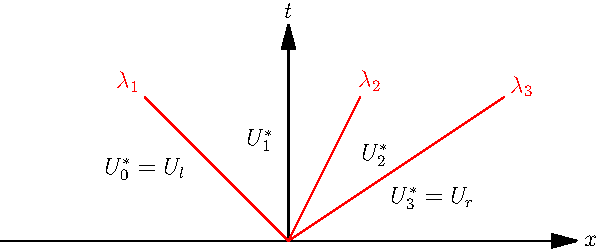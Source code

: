 size(300,0);

real xmin = -20;
real xmax = +20;
real tmax = +15;

pen axis = linewidth(0.8) + linecap(2);
draw( Label("$x$",EndPoint), (xmin,0)--(xmax,0), axis, Arrow);
draw( Label("$t$",EndPoint), (  0,0)--( 0,tmax), axis, Arrow);

real x1, y1;
real x2, y2;
real x3, y3;

x1 = -10; y1 = +10;
x2 =   5; y2 = +10;
x3 =  15; y3 = +10;

draw( Label("$\lambda_1$",EndPoint), (0,0)--(x1,y1), red );
draw( Label("$\lambda_2$",EndPoint), (0,0)--(x2,y2), red );
draw( Label("$\lambda_3$",EndPoint), (0,0)--(x3,y3), red );

label("$U_0^* = U_l$", (-10,5));
label("$U_3^* = U_r$", (+10,3));

label("$U_1^*$", (-2,7));
label("$U_2^*$", (+6,6));
